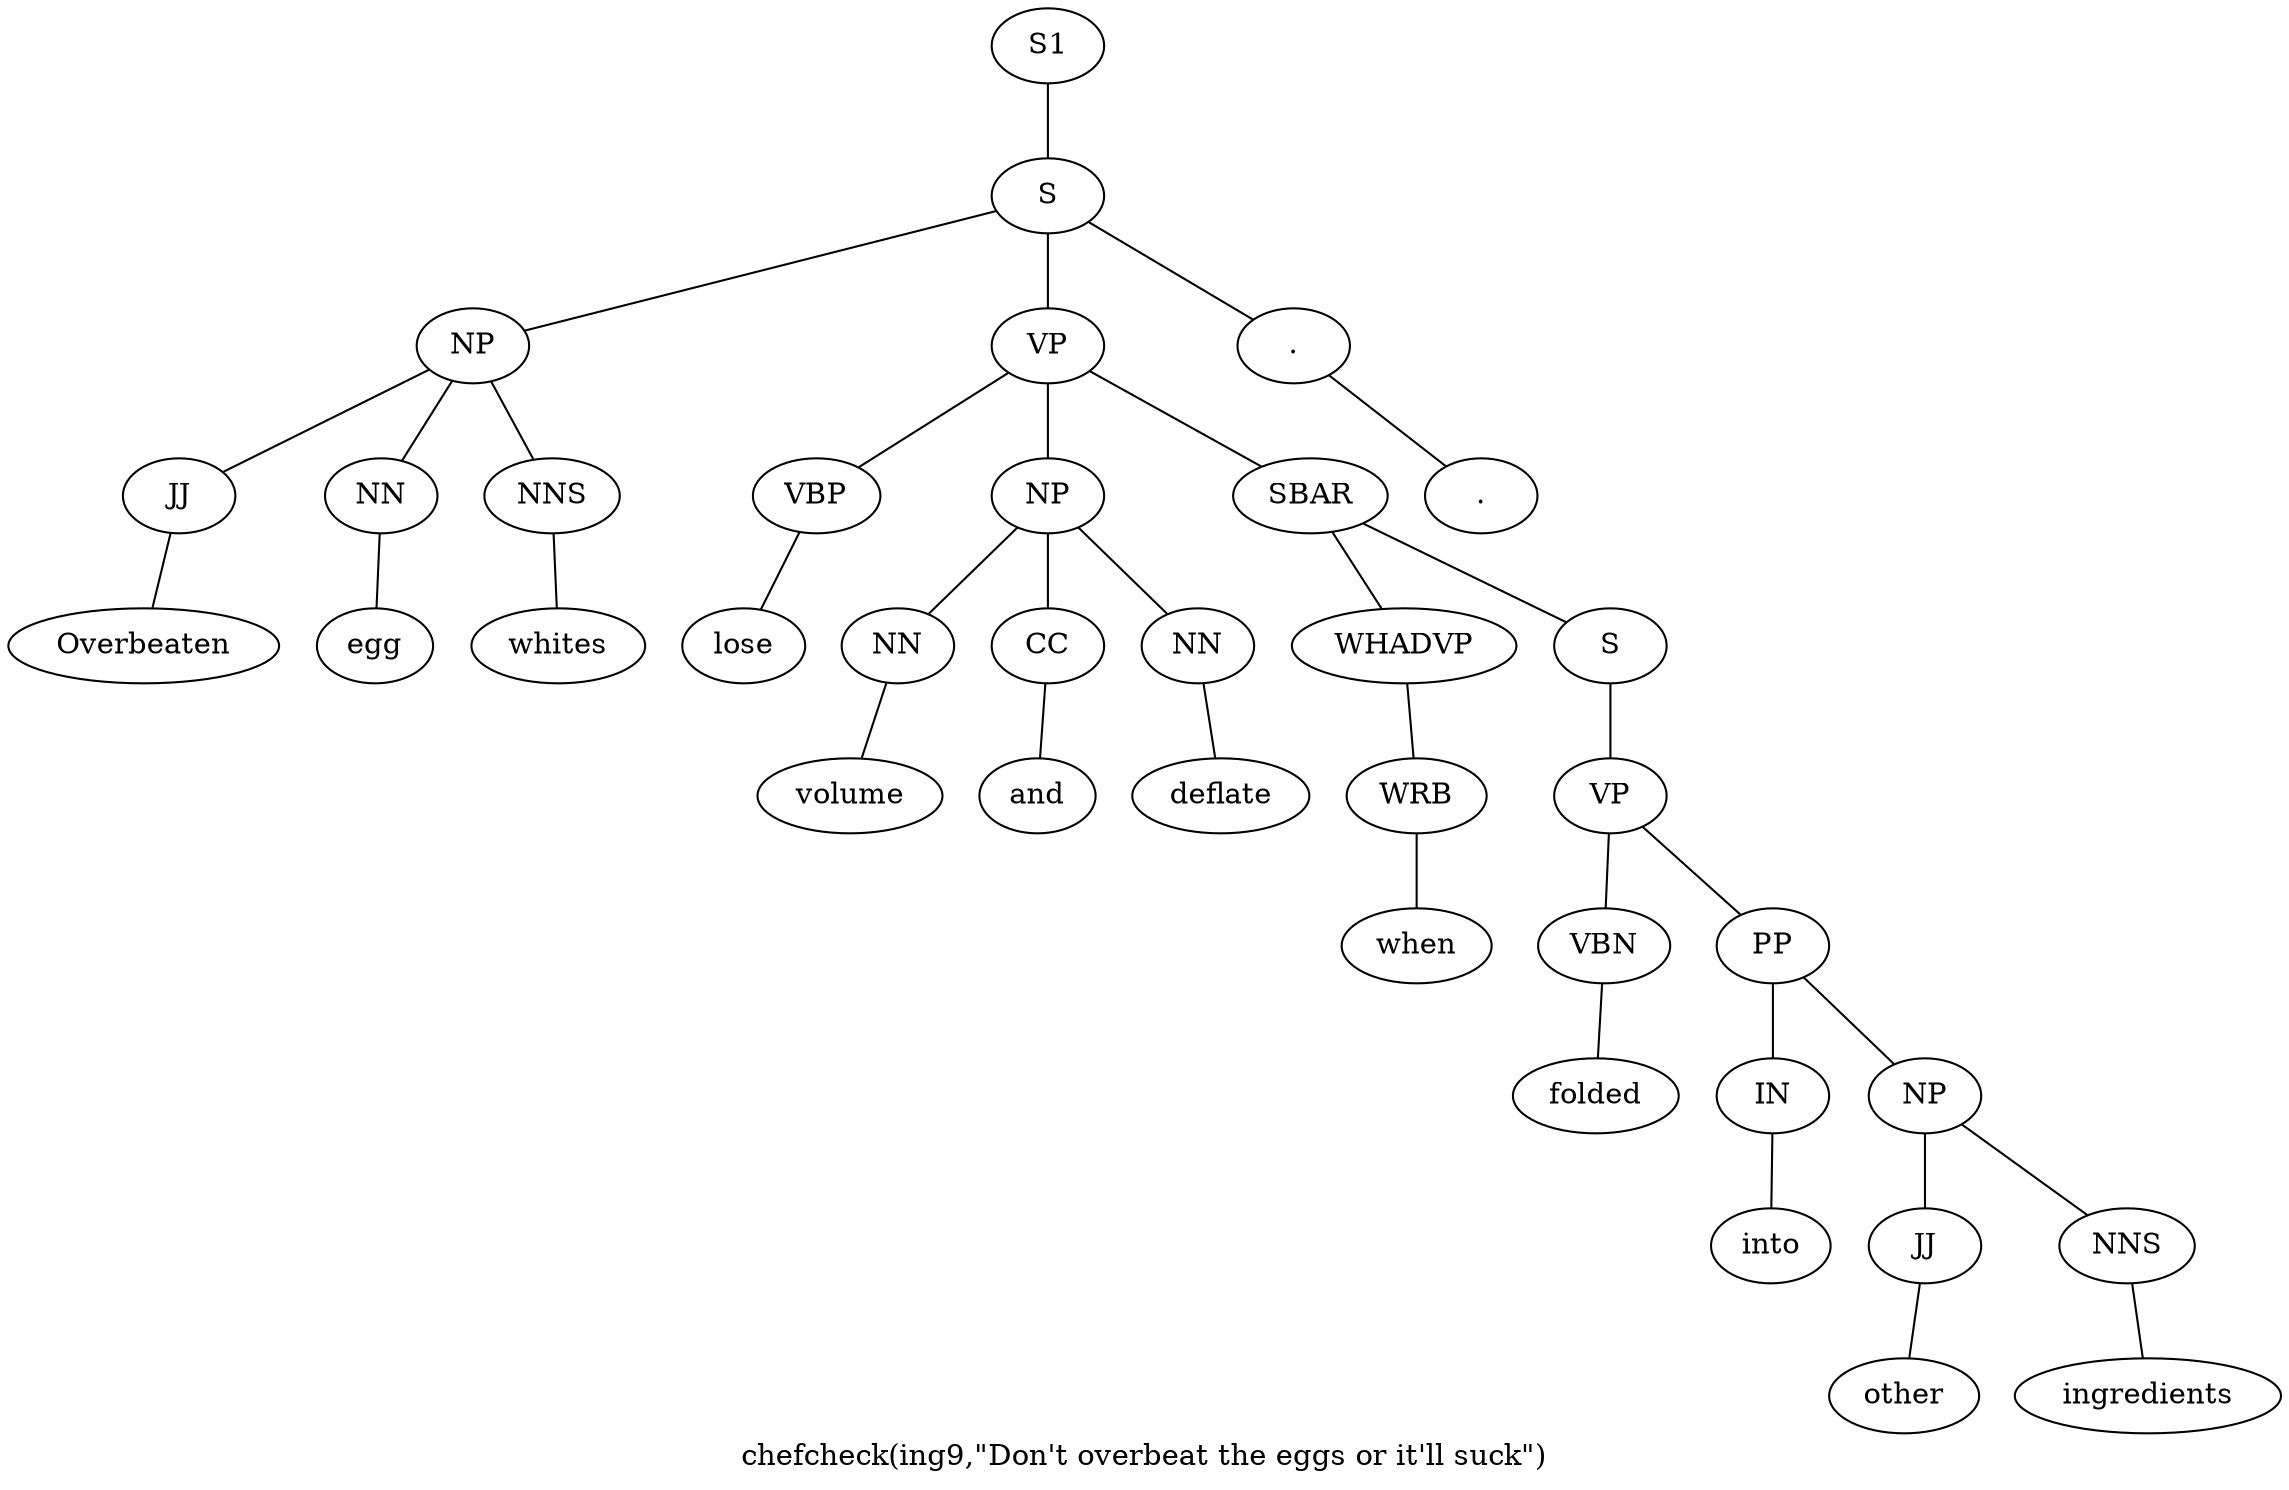 graph SyntaxGraph {
	label = "chefcheck(ing9,\"Don't overbeat the eggs or it'll suck\")";
	Node0 [label="S1"];
	Node1 [label="S"];
	Node2 [label="NP"];
	Node3 [label="JJ"];
	Node4 [label="Overbeaten"];
	Node5 [label="NN"];
	Node6 [label="egg"];
	Node7 [label="NNS"];
	Node8 [label="whites"];
	Node9 [label="VP"];
	Node10 [label="VBP"];
	Node11 [label="lose"];
	Node12 [label="NP"];
	Node13 [label="NN"];
	Node14 [label="volume"];
	Node15 [label="CC"];
	Node16 [label="and"];
	Node17 [label="NN"];
	Node18 [label="deflate"];
	Node19 [label="SBAR"];
	Node20 [label="WHADVP"];
	Node21 [label="WRB"];
	Node22 [label="when"];
	Node23 [label="S"];
	Node24 [label="VP"];
	Node25 [label="VBN"];
	Node26 [label="folded"];
	Node27 [label="PP"];
	Node28 [label="IN"];
	Node29 [label="into"];
	Node30 [label="NP"];
	Node31 [label="JJ"];
	Node32 [label="other"];
	Node33 [label="NNS"];
	Node34 [label="ingredients"];
	Node35 [label="."];
	Node36 [label="."];

	Node0 -- Node1;
	Node1 -- Node2;
	Node1 -- Node9;
	Node1 -- Node35;
	Node2 -- Node3;
	Node2 -- Node5;
	Node2 -- Node7;
	Node3 -- Node4;
	Node5 -- Node6;
	Node7 -- Node8;
	Node9 -- Node10;
	Node9 -- Node12;
	Node9 -- Node19;
	Node10 -- Node11;
	Node12 -- Node13;
	Node12 -- Node15;
	Node12 -- Node17;
	Node13 -- Node14;
	Node15 -- Node16;
	Node17 -- Node18;
	Node19 -- Node20;
	Node19 -- Node23;
	Node20 -- Node21;
	Node21 -- Node22;
	Node23 -- Node24;
	Node24 -- Node25;
	Node24 -- Node27;
	Node25 -- Node26;
	Node27 -- Node28;
	Node27 -- Node30;
	Node28 -- Node29;
	Node30 -- Node31;
	Node30 -- Node33;
	Node31 -- Node32;
	Node33 -- Node34;
	Node35 -- Node36;
}